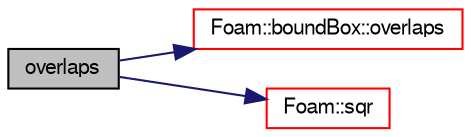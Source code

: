 digraph "overlaps"
{
  bgcolor="transparent";
  edge [fontname="FreeSans",fontsize="10",labelfontname="FreeSans",labelfontsize="10"];
  node [fontname="FreeSans",fontsize="10",shape=record];
  rankdir="LR";
  Node62 [label="overlaps",height=0.2,width=0.4,color="black", fillcolor="grey75", style="filled", fontcolor="black"];
  Node62 -> Node63 [color="midnightblue",fontsize="10",style="solid",fontname="FreeSans"];
  Node63 [label="Foam::boundBox::overlaps",height=0.2,width=0.4,color="red",URL="$a27102.html#a6caa823feb3f4b40eddaa16c88a35f7c",tooltip="Overlaps/touches boundingBox? "];
  Node62 -> Node67 [color="midnightblue",fontsize="10",style="solid",fontname="FreeSans"];
  Node67 [label="Foam::sqr",height=0.2,width=0.4,color="red",URL="$a21124.html#a277dc11c581d53826ab5090b08f3b17b"];
}
